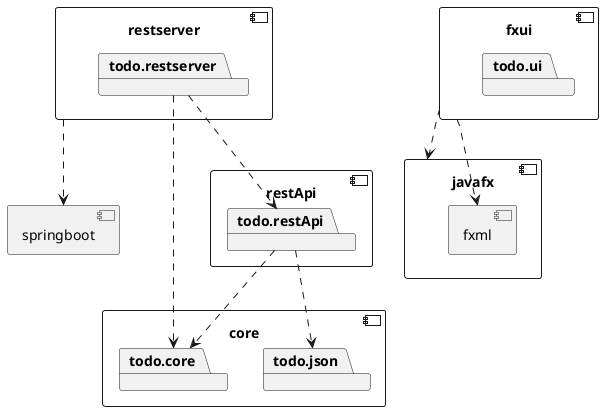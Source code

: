 @startuml


component core{
    package todo.core
    package todo.json
}

component fxui{
    package todo.ui
}

component javafx{
    component fxml{
    }
}

fxui ..> javafx
fxui ..> fxml

component restApi{
    package todo.restApi

}
todo.restApi ..> todo.core
todo.restApi ..> todo.json

component restserver {
    package todo.restserver
}
component springboot {
}

todo.restserver ..> todo.restApi
todo.restserver ..> todo.core

restserver ..> springboot


@enduml